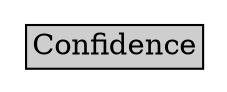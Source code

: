 digraph Confidence {
	graph [rankdir=LR];
	node [label="\N"];
	graph [bb="0,0,100,36"];
	Confidence [label=<<table BORDER="0" CELLBORDER="1" CELLSPACING="0"> <tr > <td BGCOLOR="#CECECE" HREF="#" TITLE="The Confidence class represents a best estimate of the validity and accuracy of the described impact (see Section 3.10) of the incident activity. This estimate can be expressed as a category or a numeric calculation. ">Confidence</td> </tr>" %</table>>, shape=plaintext, pos="50,18", width="1.3611", height="0.5"];
}
